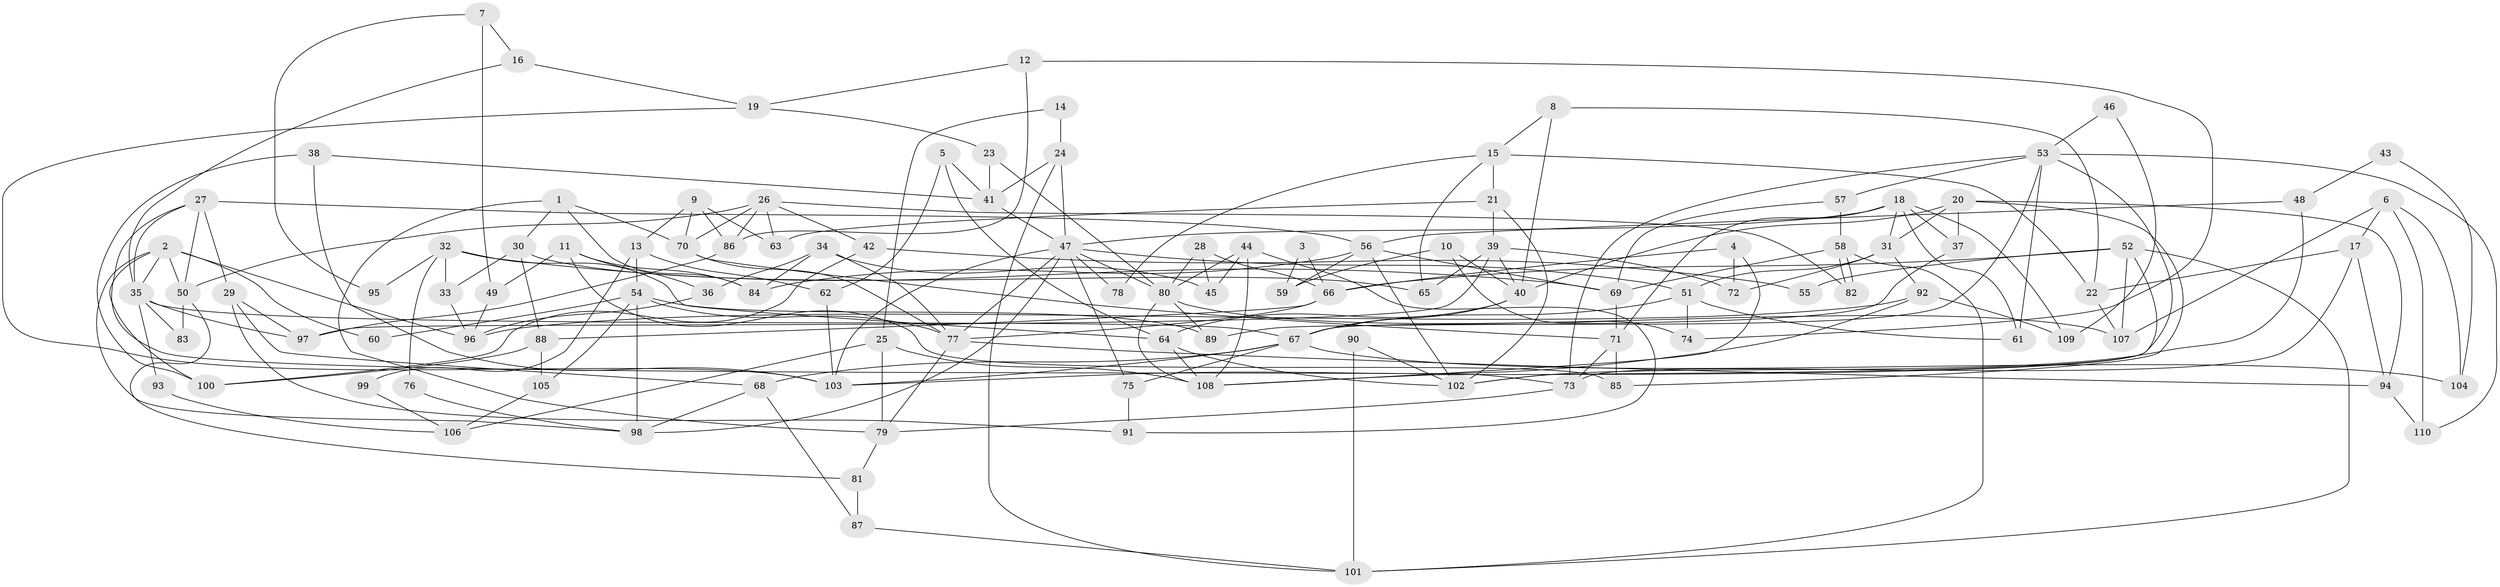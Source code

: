 // coarse degree distribution, {6: 0.15492957746478872, 8: 0.07042253521126761, 3: 0.19718309859154928, 4: 0.22535211267605634, 5: 0.15492957746478872, 7: 0.08450704225352113, 9: 0.028169014084507043, 2: 0.07042253521126761, 15: 0.014084507042253521}
// Generated by graph-tools (version 1.1) at 2025/52/02/27/25 19:52:08]
// undirected, 110 vertices, 220 edges
graph export_dot {
graph [start="1"]
  node [color=gray90,style=filled];
  1;
  2;
  3;
  4;
  5;
  6;
  7;
  8;
  9;
  10;
  11;
  12;
  13;
  14;
  15;
  16;
  17;
  18;
  19;
  20;
  21;
  22;
  23;
  24;
  25;
  26;
  27;
  28;
  29;
  30;
  31;
  32;
  33;
  34;
  35;
  36;
  37;
  38;
  39;
  40;
  41;
  42;
  43;
  44;
  45;
  46;
  47;
  48;
  49;
  50;
  51;
  52;
  53;
  54;
  55;
  56;
  57;
  58;
  59;
  60;
  61;
  62;
  63;
  64;
  65;
  66;
  67;
  68;
  69;
  70;
  71;
  72;
  73;
  74;
  75;
  76;
  77;
  78;
  79;
  80;
  81;
  82;
  83;
  84;
  85;
  86;
  87;
  88;
  89;
  90;
  91;
  92;
  93;
  94;
  95;
  96;
  97;
  98;
  99;
  100;
  101;
  102;
  103;
  104;
  105;
  106;
  107;
  108;
  109;
  110;
  1 -- 70;
  1 -- 30;
  1 -- 79;
  1 -- 84;
  2 -- 50;
  2 -- 35;
  2 -- 60;
  2 -- 96;
  2 -- 98;
  2 -- 100;
  3 -- 59;
  3 -- 66;
  4 -- 108;
  4 -- 66;
  4 -- 72;
  5 -- 64;
  5 -- 41;
  5 -- 62;
  6 -- 107;
  6 -- 17;
  6 -- 104;
  6 -- 110;
  7 -- 16;
  7 -- 49;
  7 -- 95;
  8 -- 22;
  8 -- 40;
  8 -- 15;
  9 -- 70;
  9 -- 13;
  9 -- 63;
  9 -- 86;
  10 -- 40;
  10 -- 74;
  10 -- 59;
  11 -- 84;
  11 -- 36;
  11 -- 49;
  11 -- 85;
  12 -- 86;
  12 -- 19;
  12 -- 74;
  13 -- 62;
  13 -- 54;
  13 -- 99;
  14 -- 25;
  14 -- 24;
  15 -- 21;
  15 -- 22;
  15 -- 65;
  15 -- 78;
  16 -- 35;
  16 -- 19;
  17 -- 94;
  17 -- 73;
  17 -- 22;
  18 -- 71;
  18 -- 37;
  18 -- 31;
  18 -- 47;
  18 -- 61;
  18 -- 109;
  19 -- 23;
  19 -- 103;
  20 -- 40;
  20 -- 31;
  20 -- 37;
  20 -- 85;
  20 -- 94;
  21 -- 39;
  21 -- 63;
  21 -- 102;
  22 -- 107;
  23 -- 80;
  23 -- 41;
  24 -- 47;
  24 -- 101;
  24 -- 41;
  25 -- 79;
  25 -- 108;
  25 -- 106;
  26 -- 70;
  26 -- 86;
  26 -- 42;
  26 -- 50;
  26 -- 63;
  26 -- 82;
  27 -- 50;
  27 -- 73;
  27 -- 29;
  27 -- 35;
  27 -- 56;
  28 -- 45;
  28 -- 66;
  28 -- 80;
  29 -- 68;
  29 -- 91;
  29 -- 97;
  30 -- 33;
  30 -- 65;
  30 -- 88;
  31 -- 51;
  31 -- 72;
  31 -- 92;
  32 -- 64;
  32 -- 69;
  32 -- 33;
  32 -- 76;
  32 -- 95;
  33 -- 96;
  34 -- 77;
  34 -- 84;
  34 -- 36;
  34 -- 45;
  35 -- 67;
  35 -- 83;
  35 -- 93;
  35 -- 97;
  36 -- 96;
  37 -- 89;
  38 -- 100;
  38 -- 41;
  38 -- 103;
  39 -- 97;
  39 -- 72;
  39 -- 40;
  39 -- 65;
  40 -- 64;
  40 -- 67;
  41 -- 47;
  42 -- 100;
  42 -- 55;
  43 -- 48;
  43 -- 104;
  44 -- 108;
  44 -- 80;
  44 -- 45;
  44 -- 91;
  46 -- 109;
  46 -- 53;
  47 -- 75;
  47 -- 51;
  47 -- 77;
  47 -- 78;
  47 -- 80;
  47 -- 98;
  47 -- 103;
  48 -- 56;
  48 -- 102;
  49 -- 96;
  50 -- 81;
  50 -- 83;
  51 -- 67;
  51 -- 61;
  51 -- 74;
  52 -- 102;
  52 -- 107;
  52 -- 55;
  52 -- 66;
  52 -- 101;
  53 -- 61;
  53 -- 67;
  53 -- 57;
  53 -- 73;
  53 -- 108;
  53 -- 110;
  54 -- 98;
  54 -- 77;
  54 -- 60;
  54 -- 89;
  54 -- 105;
  56 -- 69;
  56 -- 59;
  56 -- 84;
  56 -- 102;
  57 -- 69;
  57 -- 58;
  58 -- 82;
  58 -- 82;
  58 -- 69;
  58 -- 101;
  62 -- 103;
  64 -- 102;
  64 -- 108;
  66 -- 77;
  66 -- 88;
  67 -- 103;
  67 -- 68;
  67 -- 75;
  67 -- 104;
  68 -- 98;
  68 -- 87;
  69 -- 71;
  70 -- 71;
  70 -- 77;
  71 -- 85;
  71 -- 73;
  73 -- 79;
  75 -- 91;
  76 -- 98;
  77 -- 94;
  77 -- 79;
  79 -- 81;
  80 -- 89;
  80 -- 107;
  80 -- 108;
  81 -- 87;
  86 -- 97;
  87 -- 101;
  88 -- 100;
  88 -- 105;
  90 -- 101;
  90 -- 102;
  92 -- 103;
  92 -- 96;
  92 -- 109;
  93 -- 106;
  94 -- 110;
  99 -- 106;
  105 -- 106;
}
